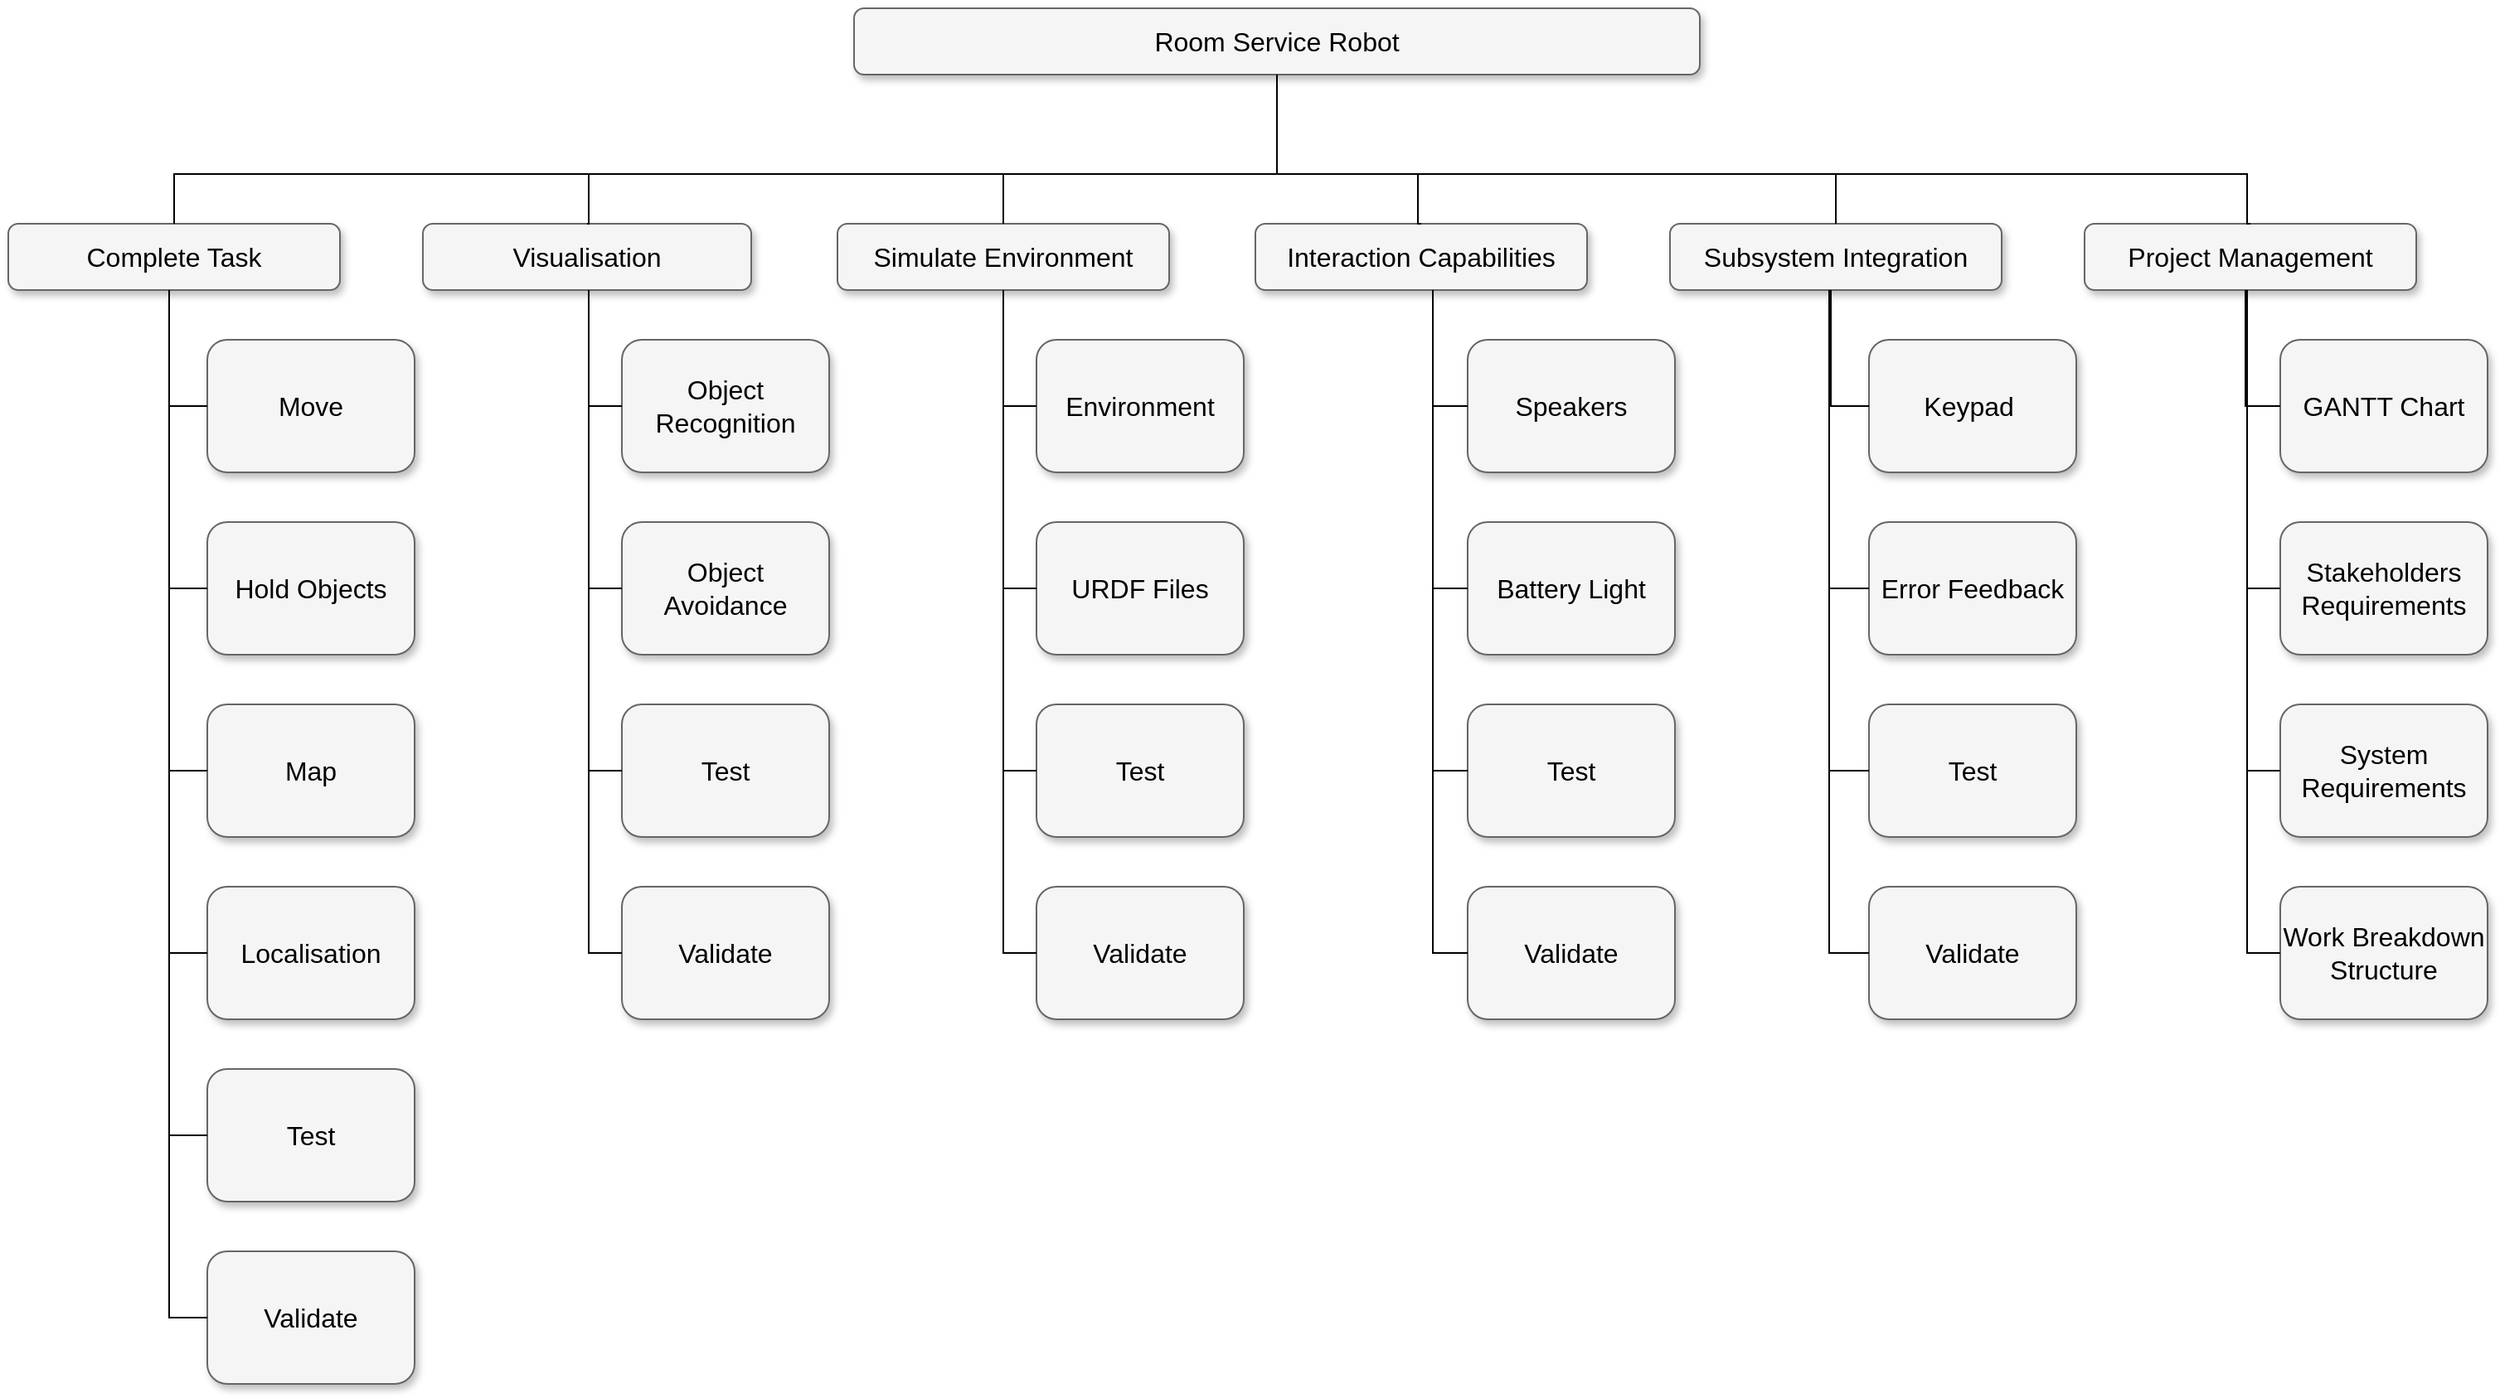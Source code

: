 <mxfile version="24.0.2" type="device">
  <diagram name="Page-1" id="b98fa263-6416-c6ec-5b7d-78bf54ef71d0">
    <mxGraphModel dx="1366" dy="743" grid="1" gridSize="10" guides="1" tooltips="1" connect="1" arrows="1" fold="1" page="1" pageScale="1.5" pageWidth="1169" pageHeight="826" background="none" math="0" shadow="0">
      <root>
        <mxCell id="0" style=";html=1;" />
        <mxCell id="1" style=";html=1;" parent="0" />
        <mxCell id="303ed1de8c2c98b4-4" value="Room Service Robot" style="whiteSpace=wrap;html=1;rounded=1;shadow=1;strokeWidth=1;fontSize=16;align=center;fillColor=#f5f5f5;strokeColor=#666666;" parent="1" vertex="1">
          <mxGeometry x="660" y="300" width="510" height="40" as="geometry" />
        </mxCell>
        <mxCell id="303ed1de8c2c98b4-5" value="Visualisation" style="whiteSpace=wrap;html=1;rounded=1;shadow=1;strokeWidth=1;fontSize=16;align=center;fillColor=#f5f5f5;strokeColor=#666666;" parent="1" vertex="1">
          <mxGeometry x="400" y="430" width="198" height="40" as="geometry" />
        </mxCell>
        <mxCell id="303ed1de8c2c98b4-6" value="Simulate Environment" style="whiteSpace=wrap;html=1;rounded=1;shadow=1;strokeWidth=1;fontSize=16;align=center;fillColor=#f5f5f5;strokeColor=#666666;" parent="1" vertex="1">
          <mxGeometry x="650" y="430" width="200" height="40" as="geometry" />
        </mxCell>
        <mxCell id="303ed1de8c2c98b4-7" value="Complete Task" style="whiteSpace=wrap;html=1;rounded=1;shadow=1;strokeWidth=1;fontSize=16;align=center;fillColor=#f5f5f5;strokeColor=#666666;" parent="1" vertex="1">
          <mxGeometry x="150" y="430" width="200" height="40" as="geometry" />
        </mxCell>
        <mxCell id="303ed1de8c2c98b4-8" value="Interaction Capabilities" style="whiteSpace=wrap;html=1;rounded=1;shadow=1;strokeWidth=1;fontSize=16;align=center;fillColor=#f5f5f5;strokeColor=#666666;" parent="1" vertex="1">
          <mxGeometry x="902" y="430" width="200" height="40" as="geometry" />
        </mxCell>
        <mxCell id="303ed1de8c2c98b4-9" value="Subsystem Integration" style="whiteSpace=wrap;html=1;rounded=1;shadow=1;strokeWidth=1;fontSize=16;align=center;fillColor=#f5f5f5;strokeColor=#666666;" parent="1" vertex="1">
          <mxGeometry x="1152" y="430" width="200" height="40" as="geometry" />
        </mxCell>
        <mxCell id="303ed1de8c2c98b4-10" value="Object Recognition" style="whiteSpace=wrap;html=1;rounded=1;shadow=1;strokeWidth=1;fontSize=16;align=center;fillColor=#f5f5f5;strokeColor=#666666;" parent="1" vertex="1">
          <mxGeometry x="520" y="500" width="125" height="80" as="geometry" />
        </mxCell>
        <mxCell id="303ed1de8c2c98b4-12" value="Object Avoidance" style="whiteSpace=wrap;html=1;rounded=1;shadow=1;strokeWidth=1;fontSize=16;align=center;fillColor=#f5f5f5;strokeColor=#666666;" parent="1" vertex="1">
          <mxGeometry x="520" y="610" width="125" height="80" as="geometry" />
        </mxCell>
        <mxCell id="303ed1de8c2c98b4-13" value="URDF Files" style="whiteSpace=wrap;html=1;rounded=1;shadow=1;strokeWidth=1;fontSize=16;align=center;fillColor=#f5f5f5;strokeColor=#666666;" parent="1" vertex="1">
          <mxGeometry x="770" y="610" width="125" height="80" as="geometry" />
        </mxCell>
        <mxCell id="303ed1de8c2c98b4-14" value="Environment" style="whiteSpace=wrap;html=1;rounded=1;shadow=1;strokeWidth=1;fontSize=16;align=center;fillColor=#f5f5f5;strokeColor=#666666;" parent="1" vertex="1">
          <mxGeometry x="770" y="500" width="125" height="80" as="geometry" />
        </mxCell>
        <mxCell id="303ed1de8c2c98b4-15" value="Hold Objects" style="whiteSpace=wrap;html=1;rounded=1;shadow=1;strokeWidth=1;fontSize=16;align=center;fillColor=#f5f5f5;strokeColor=#666666;" parent="1" vertex="1">
          <mxGeometry x="270" y="610" width="125" height="80" as="geometry" />
        </mxCell>
        <mxCell id="303ed1de8c2c98b4-16" value="Move" style="whiteSpace=wrap;html=1;rounded=1;shadow=1;strokeWidth=1;fontSize=16;align=center;fillColor=#f5f5f5;strokeColor=#666666;" parent="1" vertex="1">
          <mxGeometry x="270" y="500" width="125" height="80" as="geometry" />
        </mxCell>
        <mxCell id="303ed1de8c2c98b4-17" value="Battery Light" style="whiteSpace=wrap;html=1;rounded=1;shadow=1;strokeWidth=1;fontSize=16;align=center;fillColor=#f5f5f5;strokeColor=#666666;" parent="1" vertex="1">
          <mxGeometry x="1030" y="610" width="125" height="80" as="geometry" />
        </mxCell>
        <mxCell id="303ed1de8c2c98b4-18" value="Speakers" style="whiteSpace=wrap;html=1;rounded=1;shadow=1;strokeWidth=1;fontSize=16;align=center;fillColor=#f5f5f5;strokeColor=#666666;" parent="1" vertex="1">
          <mxGeometry x="1030" y="500" width="125" height="80" as="geometry" />
        </mxCell>
        <mxCell id="303ed1de8c2c98b4-19" value="Error Feedback" style="whiteSpace=wrap;html=1;rounded=1;shadow=1;strokeWidth=1;fontSize=16;align=center;fillColor=#f5f5f5;strokeColor=#666666;" parent="1" vertex="1">
          <mxGeometry x="1272" y="610" width="125" height="80" as="geometry" />
        </mxCell>
        <mxCell id="303ed1de8c2c98b4-20" value="Keypad&amp;nbsp;" style="whiteSpace=wrap;html=1;rounded=1;shadow=1;strokeWidth=1;fontSize=16;align=center;fillColor=#f5f5f5;strokeColor=#666666;" parent="1" vertex="1">
          <mxGeometry x="1272" y="500" width="125" height="80" as="geometry" />
        </mxCell>
        <mxCell id="303ed1de8c2c98b4-82" style="edgeStyle=orthogonalEdgeStyle;html=1;startSize=6;endFill=0;endSize=6;strokeWidth=1;fontSize=16;rounded=0;endArrow=none;entryX=0.5;entryY=0;entryDx=0;entryDy=0;exitX=0.5;exitY=0;exitDx=0;exitDy=0;" parent="1" source="303ed1de8c2c98b4-6" target="303ed1de8c2c98b4-7" edge="1">
          <mxGeometry relative="1" as="geometry">
            <Array as="points">
              <mxPoint x="750" y="400" />
              <mxPoint x="250" y="400" />
            </Array>
            <mxPoint x="757" y="410" as="sourcePoint" />
          </mxGeometry>
        </mxCell>
        <mxCell id="303ed1de8c2c98b4-84" style="edgeStyle=orthogonalEdgeStyle;html=1;startSize=6;endFill=0;endSize=6;strokeWidth=1;fontSize=16;rounded=0;endArrow=none;exitX=0.5;exitY=1;exitDx=0;exitDy=0;entryX=0.5;entryY=0;entryDx=0;entryDy=0;" parent="1" source="303ed1de8c2c98b4-4" target="303ed1de8c2c98b4-9" edge="1">
          <mxGeometry relative="1" as="geometry">
            <Array as="points">
              <mxPoint x="915" y="400" />
              <mxPoint x="1252" y="400" />
            </Array>
            <mxPoint x="757.111" y="390" as="sourcePoint" />
          </mxGeometry>
        </mxCell>
        <mxCell id="303ed1de8c2c98b4-85" style="edgeStyle=orthogonalEdgeStyle;html=1;startSize=6;endFill=0;endSize=6;strokeWidth=1;fontSize=16;rounded=0;entryX=0;entryY=0.5;endArrow=none;entryDx=0;entryDy=0;" parent="1" source="303ed1de8c2c98b4-5" target="303ed1de8c2c98b4-10" edge="1">
          <mxGeometry relative="1" as="geometry">
            <Array as="points">
              <mxPoint x="500" y="540" />
            </Array>
          </mxGeometry>
        </mxCell>
        <mxCell id="303ed1de8c2c98b4-89" style="edgeStyle=orthogonalEdgeStyle;html=1;startSize=6;endFill=0;endSize=6;strokeWidth=1;fontSize=16;rounded=0;entryX=0;entryY=0.5;endArrow=none;" parent="1" source="303ed1de8c2c98b4-5" target="303ed1de8c2c98b4-12" edge="1">
          <mxGeometry relative="1" as="geometry">
            <Array as="points">
              <mxPoint x="500" y="650" />
            </Array>
          </mxGeometry>
        </mxCell>
        <mxCell id="303ed1de8c2c98b4-92" style="edgeStyle=orthogonalEdgeStyle;html=1;startSize=6;endFill=0;endSize=6;strokeWidth=1;fontSize=16;rounded=0;endArrow=none;entryX=0;entryY=0.5;entryDx=0;entryDy=0;" parent="1" target="303ed1de8c2c98b4-13" edge="1">
          <mxGeometry relative="1" as="geometry">
            <Array as="points">
              <mxPoint x="750" y="650" />
            </Array>
            <mxPoint x="750" y="470" as="sourcePoint" />
          </mxGeometry>
        </mxCell>
        <mxCell id="303ed1de8c2c98b4-96" style="edgeStyle=orthogonalEdgeStyle;html=1;startSize=6;endFill=0;endSize=6;strokeWidth=1;fontSize=16;rounded=0;endArrow=none;entryX=0;entryY=0.5;entryDx=0;entryDy=0;" parent="1" target="303ed1de8c2c98b4-14" edge="1">
          <mxGeometry relative="1" as="geometry">
            <Array as="points">
              <mxPoint x="750" y="540" />
            </Array>
            <mxPoint x="750" y="500" as="sourcePoint" />
            <mxPoint x="767" y="540" as="targetPoint" />
          </mxGeometry>
        </mxCell>
        <mxCell id="303ed1de8c2c98b4-99" style="edgeStyle=orthogonalEdgeStyle;html=1;startSize=6;endFill=0;endSize=6;strokeWidth=1;fontSize=16;rounded=0;endArrow=none;entryX=0;entryY=0.5;entryDx=0;entryDy=0;" parent="1" source="303ed1de8c2c98b4-7" target="303ed1de8c2c98b4-15" edge="1">
          <mxGeometry relative="1" as="geometry">
            <Array as="points">
              <mxPoint x="247" y="650" />
            </Array>
            <mxPoint x="260" y="650" as="targetPoint" />
          </mxGeometry>
        </mxCell>
        <mxCell id="303ed1de8c2c98b4-101" style="edgeStyle=orthogonalEdgeStyle;html=1;startSize=6;endFill=0;endSize=6;strokeWidth=1;fontSize=16;rounded=0;endArrow=none;entryX=0;entryY=0.5;" parent="1" source="303ed1de8c2c98b4-7" target="303ed1de8c2c98b4-16" edge="1">
          <mxGeometry relative="1" as="geometry">
            <Array as="points">
              <mxPoint x="247" y="540" />
            </Array>
          </mxGeometry>
        </mxCell>
        <mxCell id="303ed1de8c2c98b4-103" style="edgeStyle=orthogonalEdgeStyle;html=1;startSize=6;endFill=0;endSize=6;strokeWidth=1;fontSize=16;rounded=0;endArrow=none;entryX=0;entryY=0.5;entryDx=0;entryDy=0;" parent="1" source="303ed1de8c2c98b4-8" target="303ed1de8c2c98b4-17" edge="1">
          <mxGeometry relative="1" as="geometry">
            <Array as="points">
              <mxPoint x="1009" y="650" />
            </Array>
            <mxPoint x="1022" y="650" as="targetPoint" />
          </mxGeometry>
        </mxCell>
        <mxCell id="303ed1de8c2c98b4-104" style="edgeStyle=orthogonalEdgeStyle;html=1;startSize=6;endFill=0;endSize=6;strokeWidth=1;fontSize=16;rounded=0;endArrow=none;entryX=0;entryY=0.5;" parent="1" source="303ed1de8c2c98b4-8" target="303ed1de8c2c98b4-18" edge="1">
          <mxGeometry relative="1" as="geometry">
            <Array as="points">
              <mxPoint x="1009" y="540" />
            </Array>
          </mxGeometry>
        </mxCell>
        <mxCell id="303ed1de8c2c98b4-109" style="edgeStyle=orthogonalEdgeStyle;html=1;startSize=6;endFill=0;endSize=6;strokeWidth=1;fontSize=16;rounded=0;endArrow=none;entryX=0;entryY=0.5;entryDx=0;entryDy=0;" parent="1" source="303ed1de8c2c98b4-9" target="303ed1de8c2c98b4-19" edge="1">
          <mxGeometry relative="1" as="geometry">
            <Array as="points">
              <mxPoint x="1248" y="540" />
              <mxPoint x="1248" y="650" />
            </Array>
          </mxGeometry>
        </mxCell>
        <mxCell id="303ed1de8c2c98b4-114" style="edgeStyle=orthogonalEdgeStyle;html=1;startSize=6;endFill=0;endSize=6;strokeWidth=1;fontSize=16;rounded=0;endArrow=none;entryX=0;entryY=0.5;" parent="1" source="303ed1de8c2c98b4-9" target="303ed1de8c2c98b4-20" edge="1">
          <mxGeometry relative="1" as="geometry">
            <Array as="points">
              <mxPoint x="1249" y="540" />
            </Array>
          </mxGeometry>
        </mxCell>
        <mxCell id="oV-8fYckfv5EaJYJ9Owz-2" value="Project Management" style="whiteSpace=wrap;html=1;rounded=1;shadow=1;strokeWidth=1;fontSize=16;align=center;fillColor=#f5f5f5;strokeColor=#666666;" vertex="1" parent="1">
          <mxGeometry x="1402" y="430" width="200" height="40" as="geometry" />
        </mxCell>
        <mxCell id="oV-8fYckfv5EaJYJ9Owz-3" value="Stakeholders Requirements" style="whiteSpace=wrap;html=1;rounded=1;shadow=1;strokeWidth=1;fontSize=16;align=center;fillColor=#f5f5f5;strokeColor=#666666;" vertex="1" parent="1">
          <mxGeometry x="1520" y="610" width="125" height="80" as="geometry" />
        </mxCell>
        <mxCell id="oV-8fYckfv5EaJYJ9Owz-4" value="GANTT Chart" style="whiteSpace=wrap;html=1;rounded=1;shadow=1;strokeWidth=1;fontSize=16;align=center;fillColor=#f5f5f5;strokeColor=#666666;" vertex="1" parent="1">
          <mxGeometry x="1520" y="500" width="125" height="80" as="geometry" />
        </mxCell>
        <mxCell id="oV-8fYckfv5EaJYJ9Owz-7" style="edgeStyle=orthogonalEdgeStyle;html=1;startSize=6;endFill=0;endSize=6;strokeWidth=1;fontSize=16;rounded=0;endArrow=none;entryX=0;entryY=0.5;entryDx=0;entryDy=0;" edge="1" parent="1" source="oV-8fYckfv5EaJYJ9Owz-2" target="oV-8fYckfv5EaJYJ9Owz-3">
          <mxGeometry relative="1" as="geometry">
            <Array as="points">
              <mxPoint x="1500" y="650" />
            </Array>
          </mxGeometry>
        </mxCell>
        <mxCell id="oV-8fYckfv5EaJYJ9Owz-9" style="edgeStyle=orthogonalEdgeStyle;html=1;startSize=6;endFill=0;endSize=6;strokeWidth=1;fontSize=16;rounded=0;endArrow=none;entryX=0;entryY=0.5;" edge="1" parent="1" source="oV-8fYckfv5EaJYJ9Owz-2" target="oV-8fYckfv5EaJYJ9Owz-4">
          <mxGeometry relative="1" as="geometry">
            <Array as="points">
              <mxPoint x="1499" y="540" />
            </Array>
          </mxGeometry>
        </mxCell>
        <mxCell id="oV-8fYckfv5EaJYJ9Owz-11" style="edgeStyle=orthogonalEdgeStyle;html=1;startSize=6;endFill=0;endSize=6;strokeWidth=1;fontSize=16;rounded=0;endArrow=none;entryX=0.5;entryY=0;entryDx=0;entryDy=0;exitX=0.5;exitY=0;exitDx=0;exitDy=0;" edge="1" parent="1" source="303ed1de8c2c98b4-8" target="oV-8fYckfv5EaJYJ9Owz-2">
          <mxGeometry relative="1" as="geometry">
            <Array as="points">
              <mxPoint x="1000" y="430" />
              <mxPoint x="1000" y="400" />
              <mxPoint x="1500" y="400" />
              <mxPoint x="1500" y="430" />
            </Array>
            <mxPoint x="1010" y="400" as="sourcePoint" />
            <mxPoint x="1617" y="430" as="targetPoint" />
          </mxGeometry>
        </mxCell>
        <mxCell id="oV-8fYckfv5EaJYJ9Owz-13" value="Map" style="whiteSpace=wrap;html=1;rounded=1;shadow=1;strokeWidth=1;fontSize=16;align=center;fillColor=#f5f5f5;strokeColor=#666666;" vertex="1" parent="1">
          <mxGeometry x="270" y="720" width="125" height="80" as="geometry" />
        </mxCell>
        <mxCell id="oV-8fYckfv5EaJYJ9Owz-14" style="edgeStyle=orthogonalEdgeStyle;html=1;startSize=6;endFill=0;endSize=6;strokeWidth=1;fontSize=16;rounded=0;endArrow=none;entryX=0;entryY=0.5;entryDx=0;entryDy=0;" edge="1" parent="1">
          <mxGeometry relative="1" as="geometry">
            <Array as="points">
              <mxPoint x="247" y="760" />
            </Array>
            <mxPoint x="247" y="580" as="sourcePoint" />
            <mxPoint x="270" y="760" as="targetPoint" />
          </mxGeometry>
        </mxCell>
        <mxCell id="oV-8fYckfv5EaJYJ9Owz-18" style="edgeStyle=orthogonalEdgeStyle;html=1;startSize=6;endFill=0;endSize=6;strokeWidth=1;fontSize=16;rounded=0;endArrow=none;entryX=0.5;entryY=0;entryDx=0;entryDy=0;exitX=0.5;exitY=1;exitDx=0;exitDy=0;" edge="1" parent="1" source="303ed1de8c2c98b4-4" target="303ed1de8c2c98b4-5">
          <mxGeometry relative="1" as="geometry">
            <Array as="points">
              <mxPoint x="915" y="400" />
              <mxPoint x="500" y="400" />
              <mxPoint x="500" y="430" />
            </Array>
            <mxPoint x="760" y="440" as="sourcePoint" />
            <mxPoint x="260" y="440" as="targetPoint" />
          </mxGeometry>
        </mxCell>
        <mxCell id="oV-8fYckfv5EaJYJ9Owz-19" value="Work Breakdown Structure" style="whiteSpace=wrap;html=1;rounded=1;shadow=1;strokeWidth=1;fontSize=16;align=center;fillColor=#f5f5f5;strokeColor=#666666;" vertex="1" parent="1">
          <mxGeometry x="1520" y="830" width="125" height="80" as="geometry" />
        </mxCell>
        <mxCell id="oV-8fYckfv5EaJYJ9Owz-20" value="System Requirements" style="whiteSpace=wrap;html=1;rounded=1;shadow=1;strokeWidth=1;fontSize=16;align=center;fillColor=#f5f5f5;strokeColor=#666666;" vertex="1" parent="1">
          <mxGeometry x="1520" y="720" width="125" height="80" as="geometry" />
        </mxCell>
        <mxCell id="oV-8fYckfv5EaJYJ9Owz-21" style="edgeStyle=orthogonalEdgeStyle;html=1;startSize=6;endFill=0;endSize=6;strokeWidth=1;fontSize=16;rounded=0;endArrow=none;entryX=0;entryY=0.5;entryDx=0;entryDy=0;" edge="1" parent="1">
          <mxGeometry relative="1" as="geometry">
            <Array as="points">
              <mxPoint x="1500" y="760" />
            </Array>
            <mxPoint x="1500" y="580" as="sourcePoint" />
            <mxPoint x="1520" y="760" as="targetPoint" />
          </mxGeometry>
        </mxCell>
        <mxCell id="oV-8fYckfv5EaJYJ9Owz-22" style="edgeStyle=orthogonalEdgeStyle;html=1;startSize=6;endFill=0;endSize=6;strokeWidth=1;fontSize=16;rounded=0;endArrow=none;entryX=0;entryY=0.5;entryDx=0;entryDy=0;" edge="1" parent="1">
          <mxGeometry relative="1" as="geometry">
            <Array as="points">
              <mxPoint x="1500" y="870" />
            </Array>
            <mxPoint x="1500" y="690" as="sourcePoint" />
            <mxPoint x="1520" y="870" as="targetPoint" />
          </mxGeometry>
        </mxCell>
        <mxCell id="oV-8fYckfv5EaJYJ9Owz-23" value="Localisation" style="whiteSpace=wrap;html=1;rounded=1;shadow=1;strokeWidth=1;fontSize=16;align=center;fillColor=#f5f5f5;strokeColor=#666666;" vertex="1" parent="1">
          <mxGeometry x="270" y="830" width="125" height="80" as="geometry" />
        </mxCell>
        <mxCell id="oV-8fYckfv5EaJYJ9Owz-24" style="edgeStyle=orthogonalEdgeStyle;html=1;startSize=6;endFill=0;endSize=6;strokeWidth=1;fontSize=16;rounded=0;endArrow=none;entryX=0;entryY=0.5;entryDx=0;entryDy=0;" edge="1" parent="1">
          <mxGeometry relative="1" as="geometry">
            <Array as="points">
              <mxPoint x="247" y="870" />
            </Array>
            <mxPoint x="247" y="690" as="sourcePoint" />
            <mxPoint x="270" y="870" as="targetPoint" />
          </mxGeometry>
        </mxCell>
        <mxCell id="oV-8fYckfv5EaJYJ9Owz-25" value="Test" style="whiteSpace=wrap;html=1;rounded=1;shadow=1;strokeWidth=1;fontSize=16;align=center;fillColor=#f5f5f5;strokeColor=#666666;" vertex="1" parent="1">
          <mxGeometry x="270" y="940" width="125" height="80" as="geometry" />
        </mxCell>
        <mxCell id="oV-8fYckfv5EaJYJ9Owz-26" value="Validate" style="whiteSpace=wrap;html=1;rounded=1;shadow=1;strokeWidth=1;fontSize=16;align=center;fillColor=#f5f5f5;strokeColor=#666666;" vertex="1" parent="1">
          <mxGeometry x="270" y="1050" width="125" height="80" as="geometry" />
        </mxCell>
        <mxCell id="oV-8fYckfv5EaJYJ9Owz-27" style="edgeStyle=orthogonalEdgeStyle;html=1;startSize=6;endFill=0;endSize=6;strokeWidth=1;fontSize=16;rounded=0;endArrow=none;entryX=0;entryY=0.5;entryDx=0;entryDy=0;" edge="1" parent="1">
          <mxGeometry relative="1" as="geometry">
            <Array as="points">
              <mxPoint x="247" y="980" />
            </Array>
            <mxPoint x="247" y="800" as="sourcePoint" />
            <mxPoint x="270" y="980" as="targetPoint" />
          </mxGeometry>
        </mxCell>
        <mxCell id="oV-8fYckfv5EaJYJ9Owz-28" style="edgeStyle=orthogonalEdgeStyle;html=1;startSize=6;endFill=0;endSize=6;strokeWidth=1;fontSize=16;rounded=0;endArrow=none;entryX=0;entryY=0.5;entryDx=0;entryDy=0;" edge="1" parent="1">
          <mxGeometry relative="1" as="geometry">
            <Array as="points">
              <mxPoint x="247" y="1090" />
            </Array>
            <mxPoint x="247" y="910" as="sourcePoint" />
            <mxPoint x="270" y="1090" as="targetPoint" />
          </mxGeometry>
        </mxCell>
        <mxCell id="oV-8fYckfv5EaJYJ9Owz-29" value="Test" style="whiteSpace=wrap;html=1;rounded=1;shadow=1;strokeWidth=1;fontSize=16;align=center;fillColor=#f5f5f5;strokeColor=#666666;" vertex="1" parent="1">
          <mxGeometry x="520" y="720" width="125" height="80" as="geometry" />
        </mxCell>
        <mxCell id="oV-8fYckfv5EaJYJ9Owz-30" value="Validate" style="whiteSpace=wrap;html=1;rounded=1;shadow=1;strokeWidth=1;fontSize=16;align=center;fillColor=#f5f5f5;strokeColor=#666666;" vertex="1" parent="1">
          <mxGeometry x="520" y="830" width="125" height="80" as="geometry" />
        </mxCell>
        <mxCell id="oV-8fYckfv5EaJYJ9Owz-31" style="edgeStyle=orthogonalEdgeStyle;html=1;startSize=6;endFill=0;endSize=6;strokeWidth=1;fontSize=16;rounded=0;entryX=0;entryY=0.5;endArrow=none;entryDx=0;entryDy=0;" edge="1" parent="1" target="oV-8fYckfv5EaJYJ9Owz-29">
          <mxGeometry relative="1" as="geometry">
            <Array as="points">
              <mxPoint x="500" y="760" />
            </Array>
            <mxPoint x="500" y="590" as="sourcePoint" />
            <mxPoint x="520" y="780" as="targetPoint" />
          </mxGeometry>
        </mxCell>
        <mxCell id="oV-8fYckfv5EaJYJ9Owz-32" style="edgeStyle=orthogonalEdgeStyle;html=1;startSize=6;endFill=0;endSize=6;strokeWidth=1;fontSize=16;rounded=0;entryX=0;entryY=0.5;endArrow=none;entryDx=0;entryDy=0;" edge="1" parent="1" target="oV-8fYckfv5EaJYJ9Owz-30">
          <mxGeometry relative="1" as="geometry">
            <Array as="points">
              <mxPoint x="500" y="870" />
            </Array>
            <mxPoint x="500" y="710" as="sourcePoint" />
            <mxPoint x="520" y="900" as="targetPoint" />
          </mxGeometry>
        </mxCell>
        <mxCell id="oV-8fYckfv5EaJYJ9Owz-33" value="Validate" style="whiteSpace=wrap;html=1;rounded=1;shadow=1;strokeWidth=1;fontSize=16;align=center;fillColor=#f5f5f5;strokeColor=#666666;" vertex="1" parent="1">
          <mxGeometry x="770" y="830" width="125" height="80" as="geometry" />
        </mxCell>
        <mxCell id="oV-8fYckfv5EaJYJ9Owz-34" value="Test" style="whiteSpace=wrap;html=1;rounded=1;shadow=1;strokeWidth=1;fontSize=16;align=center;fillColor=#f5f5f5;strokeColor=#666666;" vertex="1" parent="1">
          <mxGeometry x="770" y="720" width="125" height="80" as="geometry" />
        </mxCell>
        <mxCell id="oV-8fYckfv5EaJYJ9Owz-36" style="edgeStyle=orthogonalEdgeStyle;html=1;startSize=6;endFill=0;endSize=6;strokeWidth=1;fontSize=16;rounded=0;endArrow=none;entryX=0;entryY=0.5;entryDx=0;entryDy=0;" edge="1" parent="1">
          <mxGeometry relative="1" as="geometry">
            <Array as="points">
              <mxPoint x="750" y="760" />
            </Array>
            <mxPoint x="750" y="580" as="sourcePoint" />
            <mxPoint x="770" y="760" as="targetPoint" />
          </mxGeometry>
        </mxCell>
        <mxCell id="oV-8fYckfv5EaJYJ9Owz-37" style="edgeStyle=orthogonalEdgeStyle;html=1;startSize=6;endFill=0;endSize=6;strokeWidth=1;fontSize=16;rounded=0;endArrow=none;entryX=0;entryY=0.5;entryDx=0;entryDy=0;" edge="1" parent="1">
          <mxGeometry relative="1" as="geometry">
            <Array as="points">
              <mxPoint x="750" y="870" />
            </Array>
            <mxPoint x="750" y="690" as="sourcePoint" />
            <mxPoint x="770" y="870" as="targetPoint" />
          </mxGeometry>
        </mxCell>
        <mxCell id="oV-8fYckfv5EaJYJ9Owz-38" value="Validate" style="whiteSpace=wrap;html=1;rounded=1;shadow=1;strokeWidth=1;fontSize=16;align=center;fillColor=#f5f5f5;strokeColor=#666666;" vertex="1" parent="1">
          <mxGeometry x="1030" y="830" width="125" height="80" as="geometry" />
        </mxCell>
        <mxCell id="oV-8fYckfv5EaJYJ9Owz-39" value="Test" style="whiteSpace=wrap;html=1;rounded=1;shadow=1;strokeWidth=1;fontSize=16;align=center;fillColor=#f5f5f5;strokeColor=#666666;" vertex="1" parent="1">
          <mxGeometry x="1030" y="720" width="125" height="80" as="geometry" />
        </mxCell>
        <mxCell id="oV-8fYckfv5EaJYJ9Owz-40" style="edgeStyle=orthogonalEdgeStyle;html=1;startSize=6;endFill=0;endSize=6;strokeWidth=1;fontSize=16;rounded=0;endArrow=none;entryX=0;entryY=0.5;entryDx=0;entryDy=0;" edge="1" parent="1">
          <mxGeometry relative="1" as="geometry">
            <Array as="points">
              <mxPoint x="1009" y="760" />
            </Array>
            <mxPoint x="1009" y="580" as="sourcePoint" />
            <mxPoint x="1030" y="760" as="targetPoint" />
          </mxGeometry>
        </mxCell>
        <mxCell id="oV-8fYckfv5EaJYJ9Owz-41" style="edgeStyle=orthogonalEdgeStyle;html=1;startSize=6;endFill=0;endSize=6;strokeWidth=1;fontSize=16;rounded=0;endArrow=none;entryX=0;entryY=0.5;entryDx=0;entryDy=0;" edge="1" parent="1">
          <mxGeometry relative="1" as="geometry">
            <Array as="points">
              <mxPoint x="1009" y="870" />
            </Array>
            <mxPoint x="1009" y="690" as="sourcePoint" />
            <mxPoint x="1030" y="870" as="targetPoint" />
          </mxGeometry>
        </mxCell>
        <mxCell id="oV-8fYckfv5EaJYJ9Owz-42" value="Validate" style="whiteSpace=wrap;html=1;rounded=1;shadow=1;strokeWidth=1;fontSize=16;align=center;fillColor=#f5f5f5;strokeColor=#666666;" vertex="1" parent="1">
          <mxGeometry x="1272" y="830" width="125" height="80" as="geometry" />
        </mxCell>
        <mxCell id="oV-8fYckfv5EaJYJ9Owz-43" value="Test" style="whiteSpace=wrap;html=1;rounded=1;shadow=1;strokeWidth=1;fontSize=16;align=center;fillColor=#f5f5f5;strokeColor=#666666;" vertex="1" parent="1">
          <mxGeometry x="1272" y="720" width="125" height="80" as="geometry" />
        </mxCell>
        <mxCell id="oV-8fYckfv5EaJYJ9Owz-44" style="edgeStyle=orthogonalEdgeStyle;html=1;startSize=6;endFill=0;endSize=6;strokeWidth=1;fontSize=16;rounded=0;endArrow=none;entryX=0;entryY=0.5;entryDx=0;entryDy=0;" edge="1" parent="1">
          <mxGeometry relative="1" as="geometry">
            <Array as="points">
              <mxPoint x="1248" y="650" />
              <mxPoint x="1248" y="760" />
            </Array>
            <mxPoint x="1248" y="580" as="sourcePoint" />
            <mxPoint x="1272" y="760" as="targetPoint" />
          </mxGeometry>
        </mxCell>
        <mxCell id="oV-8fYckfv5EaJYJ9Owz-45" style="edgeStyle=orthogonalEdgeStyle;html=1;startSize=6;endFill=0;endSize=6;strokeWidth=1;fontSize=16;rounded=0;endArrow=none;entryX=0;entryY=0.5;entryDx=0;entryDy=0;" edge="1" parent="1">
          <mxGeometry relative="1" as="geometry">
            <Array as="points">
              <mxPoint x="1248" y="759.98" />
              <mxPoint x="1248" y="869.98" />
            </Array>
            <mxPoint x="1248" y="689.98" as="sourcePoint" />
            <mxPoint x="1272" y="869.98" as="targetPoint" />
          </mxGeometry>
        </mxCell>
      </root>
    </mxGraphModel>
  </diagram>
</mxfile>
